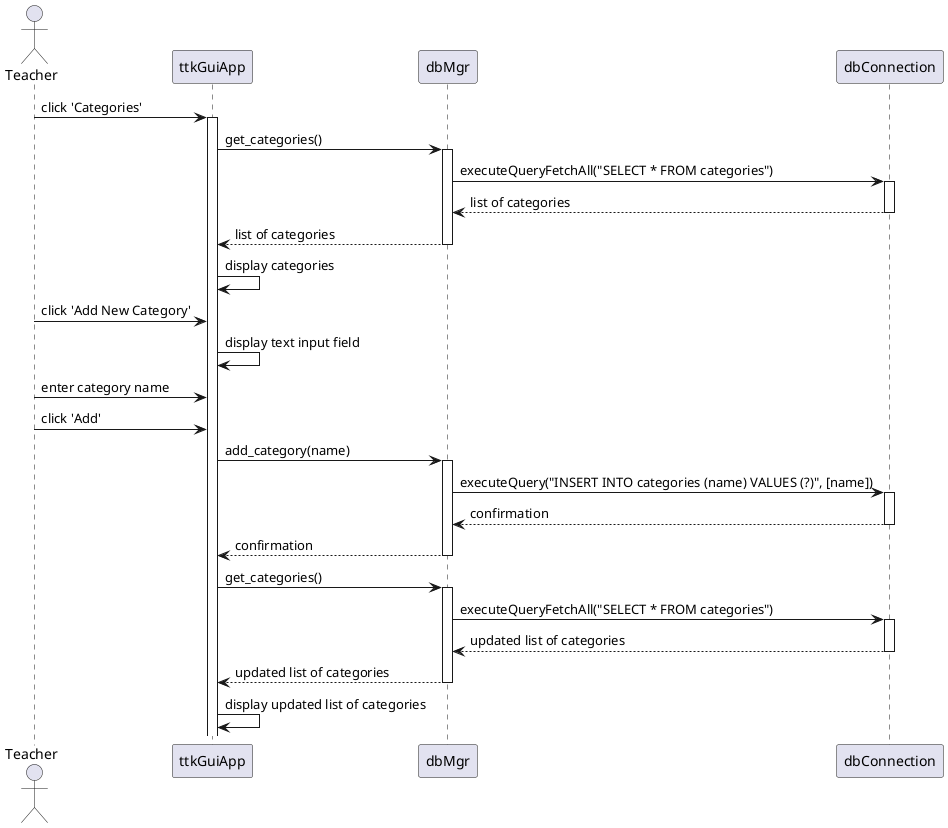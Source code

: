 ' Use Case 4: Configure New Category

@startuml

actor Teacher

participant ttkGuiApp
participant dbMgr
participant dbConnection

Teacher -> ttkGuiApp: click 'Categories'
activate ttkGuiApp

ttkGuiApp -> dbMgr: get_categories()
activate dbMgr

dbMgr -> dbConnection: executeQueryFetchAll("SELECT * FROM categories")
activate dbConnection

dbConnection --> dbMgr: list of categories
deactivate dbConnection

dbMgr --> ttkGuiApp: list of categories
deactivate dbMgr

ttkGuiApp -> ttkGuiApp: display categories

Teacher -> ttkGuiApp: click 'Add New Category'
ttkGuiApp -> ttkGuiApp: display text input field

Teacher -> ttkGuiApp: enter category name
Teacher -> ttkGuiApp: click 'Add'
ttkGuiApp -> dbMgr: add_category(name)
activate dbMgr

dbMgr -> dbConnection: executeQuery("INSERT INTO categories (name) VALUES (?)", [name])
activate dbConnection

dbConnection --> dbMgr: confirmation
deactivate dbConnection

dbMgr --> ttkGuiApp: confirmation
deactivate dbMgr

ttkGuiApp -> dbMgr: get_categories()
activate dbMgr

dbMgr -> dbConnection: executeQueryFetchAll("SELECT * FROM categories")
activate dbConnection

dbConnection --> dbMgr: updated list of categories
deactivate dbConnection

dbMgr --> ttkGuiApp: updated list of categories
deactivate dbMgr

ttkGuiApp -> ttkGuiApp: display updated list of categories

@enduml
